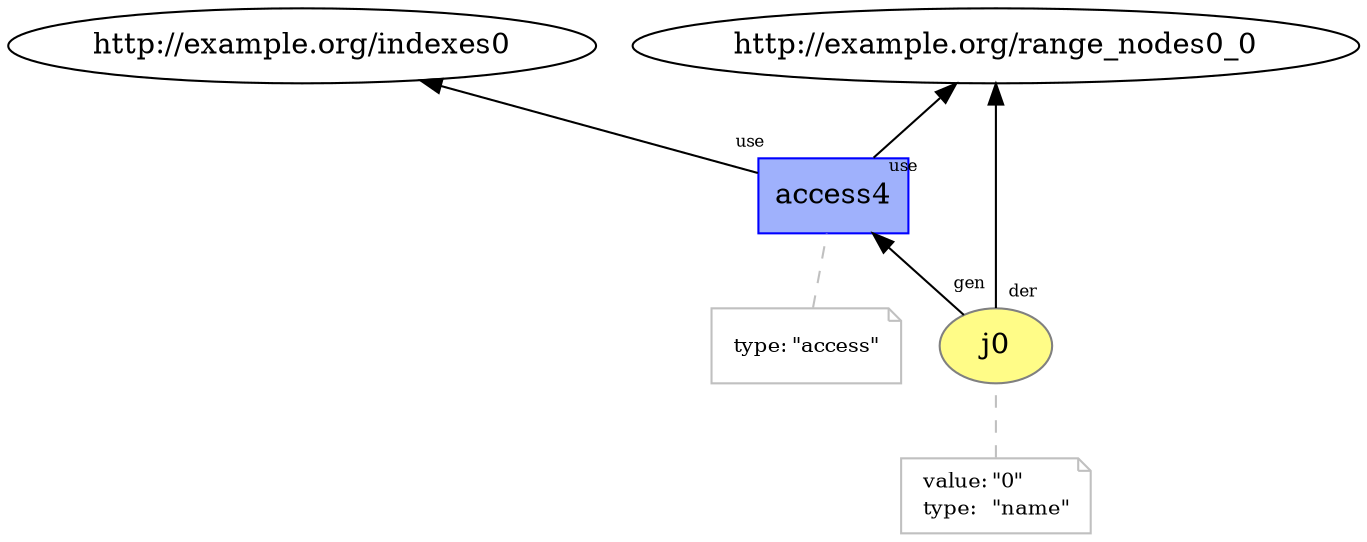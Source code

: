 digraph "PROV" { size="16,12"; rankdir="BT";
"http://example.org/j0" [fillcolor="#FFFC87",color="#808080",style="filled",label="j0",URL="http://example.org/j0"]
"-attrs0" [color="gray",shape="note",fontsize="10",fontcolor="black",label=<<TABLE cellpadding="0" border="0">
	<TR>
	    <TD align="left">value:</TD>
	    <TD align="left">&quot;0&quot;</TD>
	</TR>
	<TR>
	    <TD align="left">type:</TD>
	    <TD align="left">&quot;name&quot;</TD>
	</TR>
</TABLE>>]
"-attrs0" -> "http://example.org/j0" [color="gray",style="dashed",arrowhead="none"]
"http://example.org/access4" [fillcolor="#9FB1FC",color="#0000FF",shape="polygon",sides="4",style="filled",label="access4",URL="http://example.org/access4"]
"-attrs1" [color="gray",shape="note",fontsize="10",fontcolor="black",label=<<TABLE cellpadding="0" border="0">
	<TR>
	    <TD align="left">type:</TD>
	    <TD align="left">&quot;access&quot;</TD>
	</TR>
</TABLE>>]
"-attrs1" -> "http://example.org/access4" [color="gray",style="dashed",arrowhead="none"]
"http://example.org/access4" -> "http://example.org/range_nodes0_0" [labelfontsize="8",labeldistance="1.5",labelangle="60.0",rotation="20",taillabel="use"]
"http://example.org/j0" -> "http://example.org/range_nodes0_0" [labelfontsize="8",labeldistance="1.5",labelangle="60.0",rotation="20",taillabel="der"]
"http://example.org/j0" -> "http://example.org/access4" [labelfontsize="8",labeldistance="1.5",labelangle="60.0",rotation="20",taillabel="gen"]
"http://example.org/access4" -> "http://example.org/indexes0" [labelfontsize="8",labeldistance="1.5",labelangle="60.0",rotation="20",taillabel="use"]
}